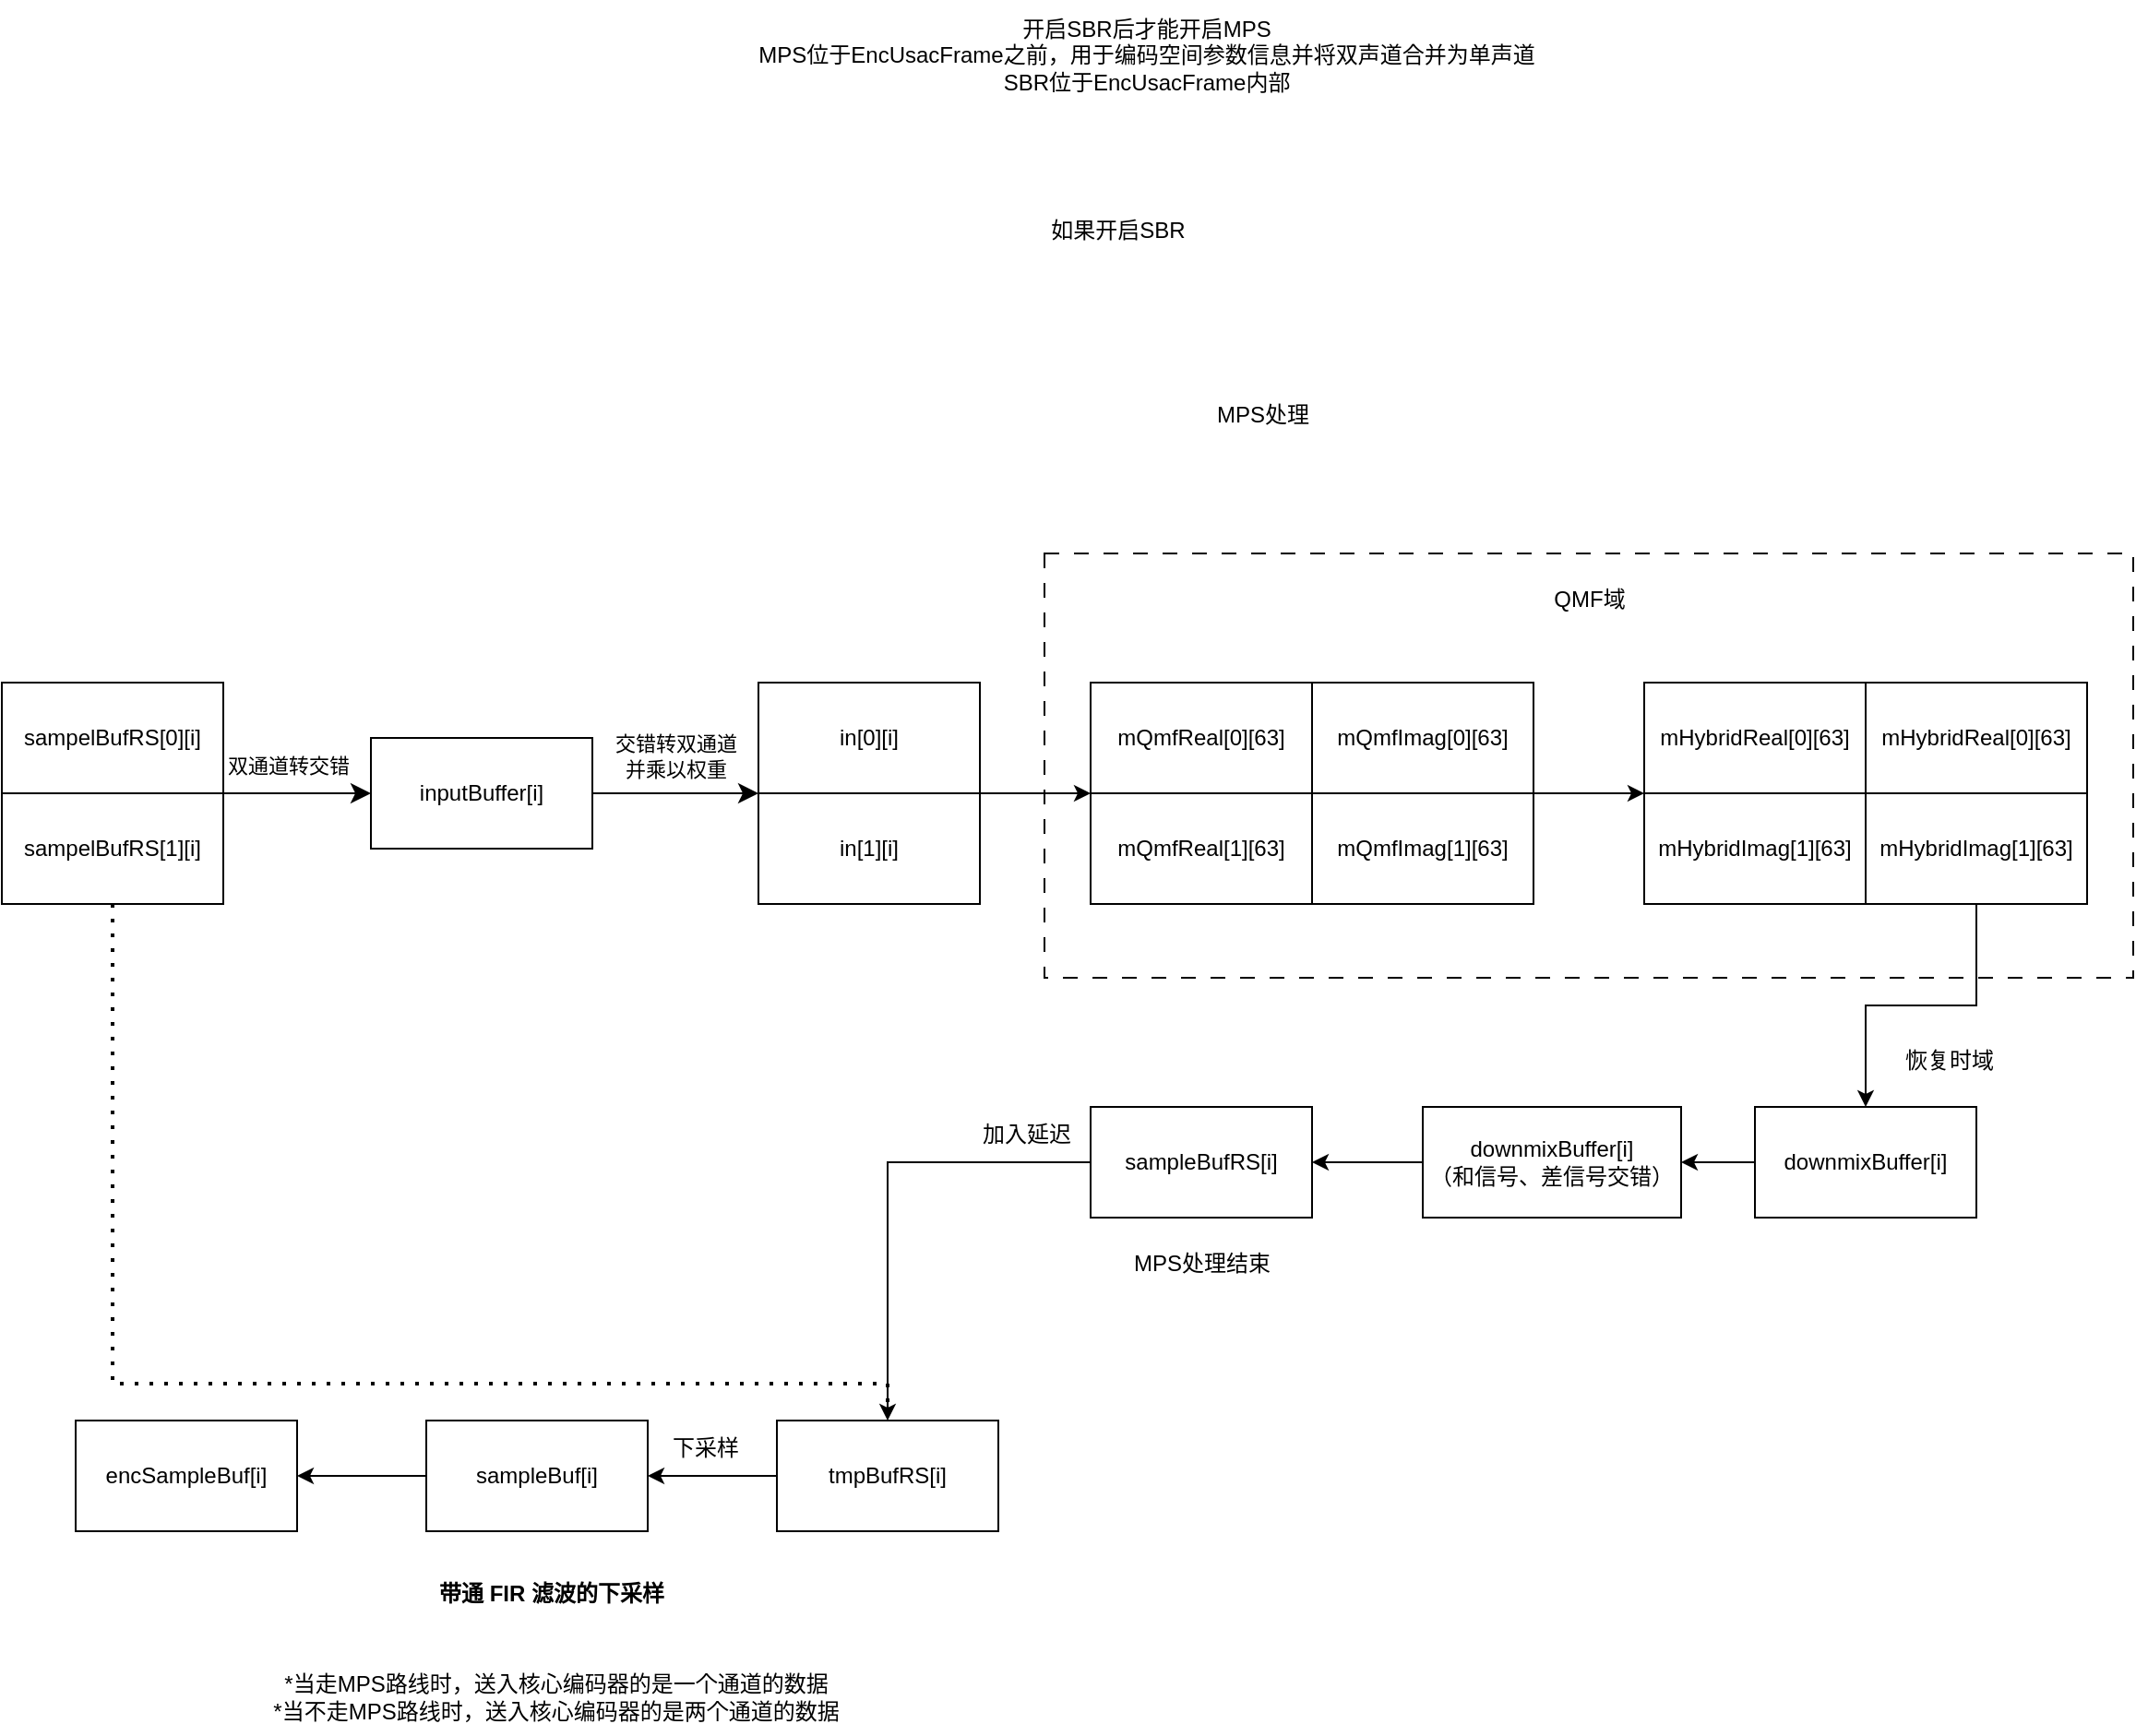 <mxfile version="28.2.5">
  <diagram name="第 1 页" id="K1KIOk-ZP-RjoFFrQjsr">
    <mxGraphModel dx="1135" dy="2009" grid="1" gridSize="10" guides="1" tooltips="1" connect="1" arrows="1" fold="1" page="1" pageScale="1" pageWidth="827" pageHeight="1169" math="0" shadow="0">
      <root>
        <mxCell id="0" />
        <mxCell id="M33nOUc_PUPObxevJ1rU-21" value="-1层" style="locked=1;" parent="0" visible="0" />
        <mxCell id="M33nOUc_PUPObxevJ1rU-22" value="" style="whiteSpace=wrap;html=1;fillColor=none;dashed=1;dashPattern=8 8;" parent="M33nOUc_PUPObxevJ1rU-21" vertex="1">
          <mxGeometry x="50" y="80" width="1440" height="920" as="geometry" />
        </mxCell>
        <mxCell id="M33nOUc_PUPObxevJ1rU-23" value="" style="whiteSpace=wrap;html=1;fillColor=none;dashed=1;dashPattern=8 8;" parent="M33nOUc_PUPObxevJ1rU-21" vertex="1">
          <mxGeometry x="230" y="210" width="1050" height="520" as="geometry" />
        </mxCell>
        <mxCell id="1" style="" parent="0" />
        <mxCell id="wSEqYTjdID5-Re9Kdq6l-1" value="" style="group" parent="1" vertex="1" connectable="0">
          <mxGeometry x="70" y="380" width="120" height="120" as="geometry" />
        </mxCell>
        <mxCell id="z9oihBKZV0Or-_NPVQRZ-1" value="sampelBufRS[0][i]" style="rounded=0;whiteSpace=wrap;html=1;" parent="wSEqYTjdID5-Re9Kdq6l-1" vertex="1">
          <mxGeometry width="120" height="60" as="geometry" />
        </mxCell>
        <mxCell id="z9oihBKZV0Or-_NPVQRZ-2" value="sampelBufRS[1][i]" style="rounded=0;whiteSpace=wrap;html=1;" parent="wSEqYTjdID5-Re9Kdq6l-1" vertex="1">
          <mxGeometry y="60" width="120" height="60" as="geometry" />
        </mxCell>
        <mxCell id="wSEqYTjdID5-Re9Kdq6l-5" value="" style="edgeStyle=none;curved=1;rounded=0;orthogonalLoop=1;jettySize=auto;html=1;fontSize=12;startSize=8;endSize=8;entryX=0;entryY=0;entryDx=0;entryDy=0;" parent="1" source="wSEqYTjdID5-Re9Kdq6l-2" target="wSEqYTjdID5-Re9Kdq6l-10" edge="1">
          <mxGeometry relative="1" as="geometry">
            <mxPoint x="470" y="440" as="targetPoint" />
          </mxGeometry>
        </mxCell>
        <mxCell id="wSEqYTjdID5-Re9Kdq6l-2" value="inputBuffer[i]" style="whiteSpace=wrap;html=1;rounded=0;" parent="1" vertex="1">
          <mxGeometry x="270" y="410" width="120" height="60" as="geometry" />
        </mxCell>
        <mxCell id="wSEqYTjdID5-Re9Kdq6l-3" value="" style="edgeStyle=none;curved=1;rounded=0;orthogonalLoop=1;jettySize=auto;html=1;fontSize=12;startSize=8;endSize=8;exitX=1;exitY=1;exitDx=0;exitDy=0;" parent="1" source="z9oihBKZV0Or-_NPVQRZ-1" target="wSEqYTjdID5-Re9Kdq6l-2" edge="1">
          <mxGeometry relative="1" as="geometry" />
        </mxCell>
        <mxCell id="wSEqYTjdID5-Re9Kdq6l-6" value="双通道转交错" style="text;html=1;align=center;verticalAlign=middle;resizable=0;points=[];autosize=1;strokeColor=none;fillColor=none;fontSize=11;" parent="1" vertex="1">
          <mxGeometry x="180" y="410" width="90" height="30" as="geometry" />
        </mxCell>
        <mxCell id="wSEqYTjdID5-Re9Kdq6l-8" value="" style="group" parent="1" vertex="1" connectable="0">
          <mxGeometry x="480" y="380" width="120" height="120" as="geometry" />
        </mxCell>
        <mxCell id="wSEqYTjdID5-Re9Kdq6l-9" value="in[0][i]" style="rounded=0;whiteSpace=wrap;html=1;" parent="wSEqYTjdID5-Re9Kdq6l-8" vertex="1">
          <mxGeometry width="120" height="60" as="geometry" />
        </mxCell>
        <mxCell id="wSEqYTjdID5-Re9Kdq6l-10" value="in[1][i]" style="rounded=0;whiteSpace=wrap;html=1;" parent="wSEqYTjdID5-Re9Kdq6l-8" vertex="1">
          <mxGeometry y="60" width="120" height="60" as="geometry" />
        </mxCell>
        <mxCell id="wSEqYTjdID5-Re9Kdq6l-11" value="交错转双通道&lt;div&gt;并乘以权重&lt;/div&gt;" style="text;html=1;align=center;verticalAlign=middle;resizable=0;points=[];autosize=1;strokeColor=none;fillColor=none;fontSize=11;" parent="1" vertex="1">
          <mxGeometry x="390" y="400" width="90" height="40" as="geometry" />
        </mxCell>
        <mxCell id="_vC0-f2fYUa1paOYDeHV-7" value="" style="group" parent="1" vertex="1" connectable="0">
          <mxGeometry x="660" y="380" width="240" height="120" as="geometry" />
        </mxCell>
        <mxCell id="_vC0-f2fYUa1paOYDeHV-2" value="mQmfReal[0][63]" style="rounded=0;whiteSpace=wrap;html=1;container=0;" parent="_vC0-f2fYUa1paOYDeHV-7" vertex="1">
          <mxGeometry width="120" height="60" as="geometry" />
        </mxCell>
        <mxCell id="_vC0-f2fYUa1paOYDeHV-3" value="mQmfReal[1][63]" style="rounded=0;whiteSpace=wrap;html=1;container=0;" parent="_vC0-f2fYUa1paOYDeHV-7" vertex="1">
          <mxGeometry y="60" width="120" height="60" as="geometry" />
        </mxCell>
        <mxCell id="_vC0-f2fYUa1paOYDeHV-5" value="mQmfImag[0][63]" style="rounded=0;whiteSpace=wrap;html=1;container=0;" parent="_vC0-f2fYUa1paOYDeHV-7" vertex="1">
          <mxGeometry x="120" width="120" height="60" as="geometry" />
        </mxCell>
        <mxCell id="_vC0-f2fYUa1paOYDeHV-6" value="mQmfImag[1][63]" style="rounded=0;whiteSpace=wrap;html=1;container=0;" parent="_vC0-f2fYUa1paOYDeHV-7" vertex="1">
          <mxGeometry x="120" y="60" width="120" height="60" as="geometry" />
        </mxCell>
        <mxCell id="_vC0-f2fYUa1paOYDeHV-9" value="" style="edgeStyle=orthogonalEdgeStyle;rounded=0;orthogonalLoop=1;jettySize=auto;html=1;" parent="1" source="wSEqYTjdID5-Re9Kdq6l-9" target="_vC0-f2fYUa1paOYDeHV-3" edge="1">
          <mxGeometry relative="1" as="geometry">
            <Array as="points">
              <mxPoint x="620" y="440" />
              <mxPoint x="620" y="440" />
            </Array>
          </mxGeometry>
        </mxCell>
        <mxCell id="_vC0-f2fYUa1paOYDeHV-10" value="" style="group" parent="1" vertex="1" connectable="0">
          <mxGeometry x="960" y="380" width="240" height="120" as="geometry" />
        </mxCell>
        <mxCell id="_vC0-f2fYUa1paOYDeHV-11" value="mHybridReal[0][63]" style="rounded=0;whiteSpace=wrap;html=1;container=0;" parent="_vC0-f2fYUa1paOYDeHV-10" vertex="1">
          <mxGeometry width="120" height="60" as="geometry" />
        </mxCell>
        <mxCell id="_vC0-f2fYUa1paOYDeHV-12" value="mHybridImag[1][63]" style="rounded=0;whiteSpace=wrap;html=1;container=0;" parent="_vC0-f2fYUa1paOYDeHV-10" vertex="1">
          <mxGeometry y="60" width="120" height="60" as="geometry" />
        </mxCell>
        <mxCell id="_vC0-f2fYUa1paOYDeHV-13" value="mHybridReal[0][63]" style="rounded=0;whiteSpace=wrap;html=1;container=0;" parent="_vC0-f2fYUa1paOYDeHV-10" vertex="1">
          <mxGeometry x="120" width="120" height="60" as="geometry" />
        </mxCell>
        <mxCell id="_vC0-f2fYUa1paOYDeHV-14" value="mHybridImag[1][63]" style="rounded=0;whiteSpace=wrap;html=1;container=0;" parent="_vC0-f2fYUa1paOYDeHV-10" vertex="1">
          <mxGeometry x="120" y="60" width="120" height="60" as="geometry" />
        </mxCell>
        <mxCell id="_vC0-f2fYUa1paOYDeHV-15" value="" style="edgeStyle=orthogonalEdgeStyle;rounded=0;orthogonalLoop=1;jettySize=auto;html=1;" parent="1" source="_vC0-f2fYUa1paOYDeHV-5" target="_vC0-f2fYUa1paOYDeHV-12" edge="1">
          <mxGeometry relative="1" as="geometry">
            <Array as="points">
              <mxPoint x="920" y="440" />
              <mxPoint x="920" y="440" />
            </Array>
          </mxGeometry>
        </mxCell>
        <mxCell id="_vC0-f2fYUa1paOYDeHV-16" value="QMF域" style="text;html=1;align=center;verticalAlign=middle;resizable=0;points=[];autosize=1;strokeColor=none;fillColor=none;" parent="1" vertex="1">
          <mxGeometry x="900" y="320" width="60" height="30" as="geometry" />
        </mxCell>
        <mxCell id="M33nOUc_PUPObxevJ1rU-8" value="" style="edgeStyle=orthogonalEdgeStyle;rounded=0;orthogonalLoop=1;jettySize=auto;html=1;" parent="1" source="_vC0-f2fYUa1paOYDeHV-17" target="_vC0-f2fYUa1paOYDeHV-29" edge="1">
          <mxGeometry relative="1" as="geometry" />
        </mxCell>
        <mxCell id="_vC0-f2fYUa1paOYDeHV-17" value="downmixBuffer[i]" style="whiteSpace=wrap;html=1;rounded=0;" parent="1" vertex="1">
          <mxGeometry x="1020" y="610" width="120" height="60" as="geometry" />
        </mxCell>
        <mxCell id="_vC0-f2fYUa1paOYDeHV-27" value="" style="edgeStyle=orthogonalEdgeStyle;rounded=0;orthogonalLoop=1;jettySize=auto;html=1;" parent="1" source="_vC0-f2fYUa1paOYDeHV-24" target="_vC0-f2fYUa1paOYDeHV-26" edge="1">
          <mxGeometry relative="1" as="geometry" />
        </mxCell>
        <mxCell id="_vC0-f2fYUa1paOYDeHV-24" value="sampleBufRS[i]" style="whiteSpace=wrap;html=1;rounded=0;" parent="1" vertex="1">
          <mxGeometry x="660" y="610" width="120" height="60" as="geometry" />
        </mxCell>
        <mxCell id="_vC0-f2fYUa1paOYDeHV-31" value="" style="edgeStyle=orthogonalEdgeStyle;rounded=0;orthogonalLoop=1;jettySize=auto;html=1;" parent="1" source="_vC0-f2fYUa1paOYDeHV-26" target="_vC0-f2fYUa1paOYDeHV-30" edge="1">
          <mxGeometry relative="1" as="geometry" />
        </mxCell>
        <mxCell id="_vC0-f2fYUa1paOYDeHV-26" value="tmpBufRS[i]" style="whiteSpace=wrap;html=1;rounded=0;" parent="1" vertex="1">
          <mxGeometry x="490" y="780" width="120" height="60" as="geometry" />
        </mxCell>
        <mxCell id="_vC0-f2fYUa1paOYDeHV-28" value="加入延迟" style="text;html=1;align=center;verticalAlign=middle;resizable=0;points=[];autosize=1;strokeColor=none;fillColor=none;" parent="1" vertex="1">
          <mxGeometry x="590" y="610" width="70" height="30" as="geometry" />
        </mxCell>
        <mxCell id="M33nOUc_PUPObxevJ1rU-9" value="" style="edgeStyle=orthogonalEdgeStyle;rounded=0;orthogonalLoop=1;jettySize=auto;html=1;" parent="1" source="_vC0-f2fYUa1paOYDeHV-29" target="_vC0-f2fYUa1paOYDeHV-24" edge="1">
          <mxGeometry relative="1" as="geometry" />
        </mxCell>
        <mxCell id="_vC0-f2fYUa1paOYDeHV-29" value="downmixBuffer[i]&lt;div&gt;（和信号、差信号交错）&lt;/div&gt;" style="whiteSpace=wrap;html=1;rounded=0;" parent="1" vertex="1">
          <mxGeometry x="840" y="610" width="140" height="60" as="geometry" />
        </mxCell>
        <mxCell id="_vC0-f2fYUa1paOYDeHV-35" value="" style="edgeStyle=orthogonalEdgeStyle;rounded=0;orthogonalLoop=1;jettySize=auto;html=1;" parent="1" source="_vC0-f2fYUa1paOYDeHV-30" target="_vC0-f2fYUa1paOYDeHV-34" edge="1">
          <mxGeometry relative="1" as="geometry" />
        </mxCell>
        <mxCell id="_vC0-f2fYUa1paOYDeHV-30" value="sampleBuf[i]" style="whiteSpace=wrap;html=1;rounded=0;" parent="1" vertex="1">
          <mxGeometry x="300" y="780" width="120" height="60" as="geometry" />
        </mxCell>
        <mxCell id="_vC0-f2fYUa1paOYDeHV-32" value="下采样" style="text;html=1;align=center;verticalAlign=middle;resizable=0;points=[];autosize=1;strokeColor=none;fillColor=none;" parent="1" vertex="1">
          <mxGeometry x="420.5" y="780" width="60" height="30" as="geometry" />
        </mxCell>
        <mxCell id="_vC0-f2fYUa1paOYDeHV-33" value="恢复时域" style="text;html=1;align=center;verticalAlign=middle;resizable=0;points=[];autosize=1;strokeColor=none;fillColor=none;" parent="1" vertex="1">
          <mxGeometry x="1090" y="570" width="70" height="30" as="geometry" />
        </mxCell>
        <mxCell id="_vC0-f2fYUa1paOYDeHV-34" value="encSampleBuf[i]" style="whiteSpace=wrap;html=1;rounded=0;" parent="1" vertex="1">
          <mxGeometry x="110" y="780" width="120" height="60" as="geometry" />
        </mxCell>
        <mxCell id="_vC0-f2fYUa1paOYDeHV-36" value="&lt;strong data-end=&quot;1541&quot; data-start=&quot;1520&quot;&gt;带通 FIR 滤波的下采样&lt;/strong&gt;" style="text;whiteSpace=wrap;html=1;" parent="1" vertex="1">
          <mxGeometry x="305" y="860" width="130" height="30" as="geometry" />
        </mxCell>
        <mxCell id="M33nOUc_PUPObxevJ1rU-3" value="MPS处理结束" style="text;html=1;align=center;verticalAlign=middle;resizable=0;points=[];autosize=1;strokeColor=none;fillColor=none;" parent="1" vertex="1">
          <mxGeometry x="670" y="680" width="100" height="30" as="geometry" />
        </mxCell>
        <mxCell id="M33nOUc_PUPObxevJ1rU-7" style="edgeStyle=orthogonalEdgeStyle;rounded=0;orthogonalLoop=1;jettySize=auto;html=1;" parent="1" source="_vC0-f2fYUa1paOYDeHV-14" target="_vC0-f2fYUa1paOYDeHV-17" edge="1">
          <mxGeometry relative="1" as="geometry" />
        </mxCell>
        <mxCell id="M33nOUc_PUPObxevJ1rU-10" value="MPS处理" style="text;html=1;align=center;verticalAlign=middle;resizable=0;points=[];autosize=1;strokeColor=none;fillColor=none;" parent="1" vertex="1">
          <mxGeometry x="717.5" y="220" width="70" height="30" as="geometry" />
        </mxCell>
        <mxCell id="M33nOUc_PUPObxevJ1rU-12" value="" style="endArrow=none;dashed=1;html=1;dashPattern=1 3;strokeWidth=2;rounded=0;exitX=0.5;exitY=1;exitDx=0;exitDy=0;entryX=0.5;entryY=0;entryDx=0;entryDy=0;" parent="1" source="z9oihBKZV0Or-_NPVQRZ-2" target="_vC0-f2fYUa1paOYDeHV-26" edge="1">
          <mxGeometry width="50" height="50" relative="1" as="geometry">
            <mxPoint x="360" y="760" as="sourcePoint" />
            <mxPoint x="410" y="710" as="targetPoint" />
            <Array as="points">
              <mxPoint x="130" y="760" />
              <mxPoint x="320" y="760" />
              <mxPoint x="550" y="760" />
            </Array>
          </mxGeometry>
        </mxCell>
        <mxCell id="M33nOUc_PUPObxevJ1rU-13" value="*当走MPS路线时，送入核心编码器的是一个通道的数据&lt;div&gt;*当不走MPS路线时，送入核心编码器的是两个通道的数据&lt;/div&gt;" style="text;html=1;align=center;verticalAlign=middle;resizable=0;points=[];autosize=1;strokeColor=none;fillColor=none;" parent="1" vertex="1">
          <mxGeometry x="205" y="910" width="330" height="40" as="geometry" />
        </mxCell>
        <mxCell id="M33nOUc_PUPObxevJ1rU-20" value="&lt;div&gt;开启SBR后才能开启MPS&lt;/div&gt;MPS位于EncUsacFrame之前，用于编码空间参数信息并将双声道合并为单声道&lt;div&gt;SBR位于&lt;span style=&quot;background-color: transparent; color: light-dark(rgb(0, 0, 0), rgb(255, 255, 255));&quot;&gt;EncUsacFrame内部&lt;/span&gt;&lt;/div&gt;" style="text;html=1;align=center;verticalAlign=middle;resizable=0;points=[];autosize=1;strokeColor=none;fillColor=none;" parent="1" vertex="1">
          <mxGeometry x="470" y="10" width="440" height="60" as="geometry" />
        </mxCell>
        <mxCell id="_vC0-f2fYUa1paOYDeHV-19" value="" style="whiteSpace=wrap;html=1;fillColor=none;dashed=1;dashPattern=8 8;movable=1;resizable=1;rotatable=1;deletable=1;editable=1;locked=0;connectable=1;" parent="1" vertex="1">
          <mxGeometry x="635" y="310" width="590" height="230" as="geometry" />
        </mxCell>
        <mxCell id="M33nOUc_PUPObxevJ1rU-19" value="如果开启SBR" style="text;html=1;align=center;verticalAlign=middle;whiteSpace=wrap;rounded=0;" parent="1" vertex="1">
          <mxGeometry x="610" y="120" width="130" height="30" as="geometry" />
        </mxCell>
      </root>
    </mxGraphModel>
  </diagram>
</mxfile>
